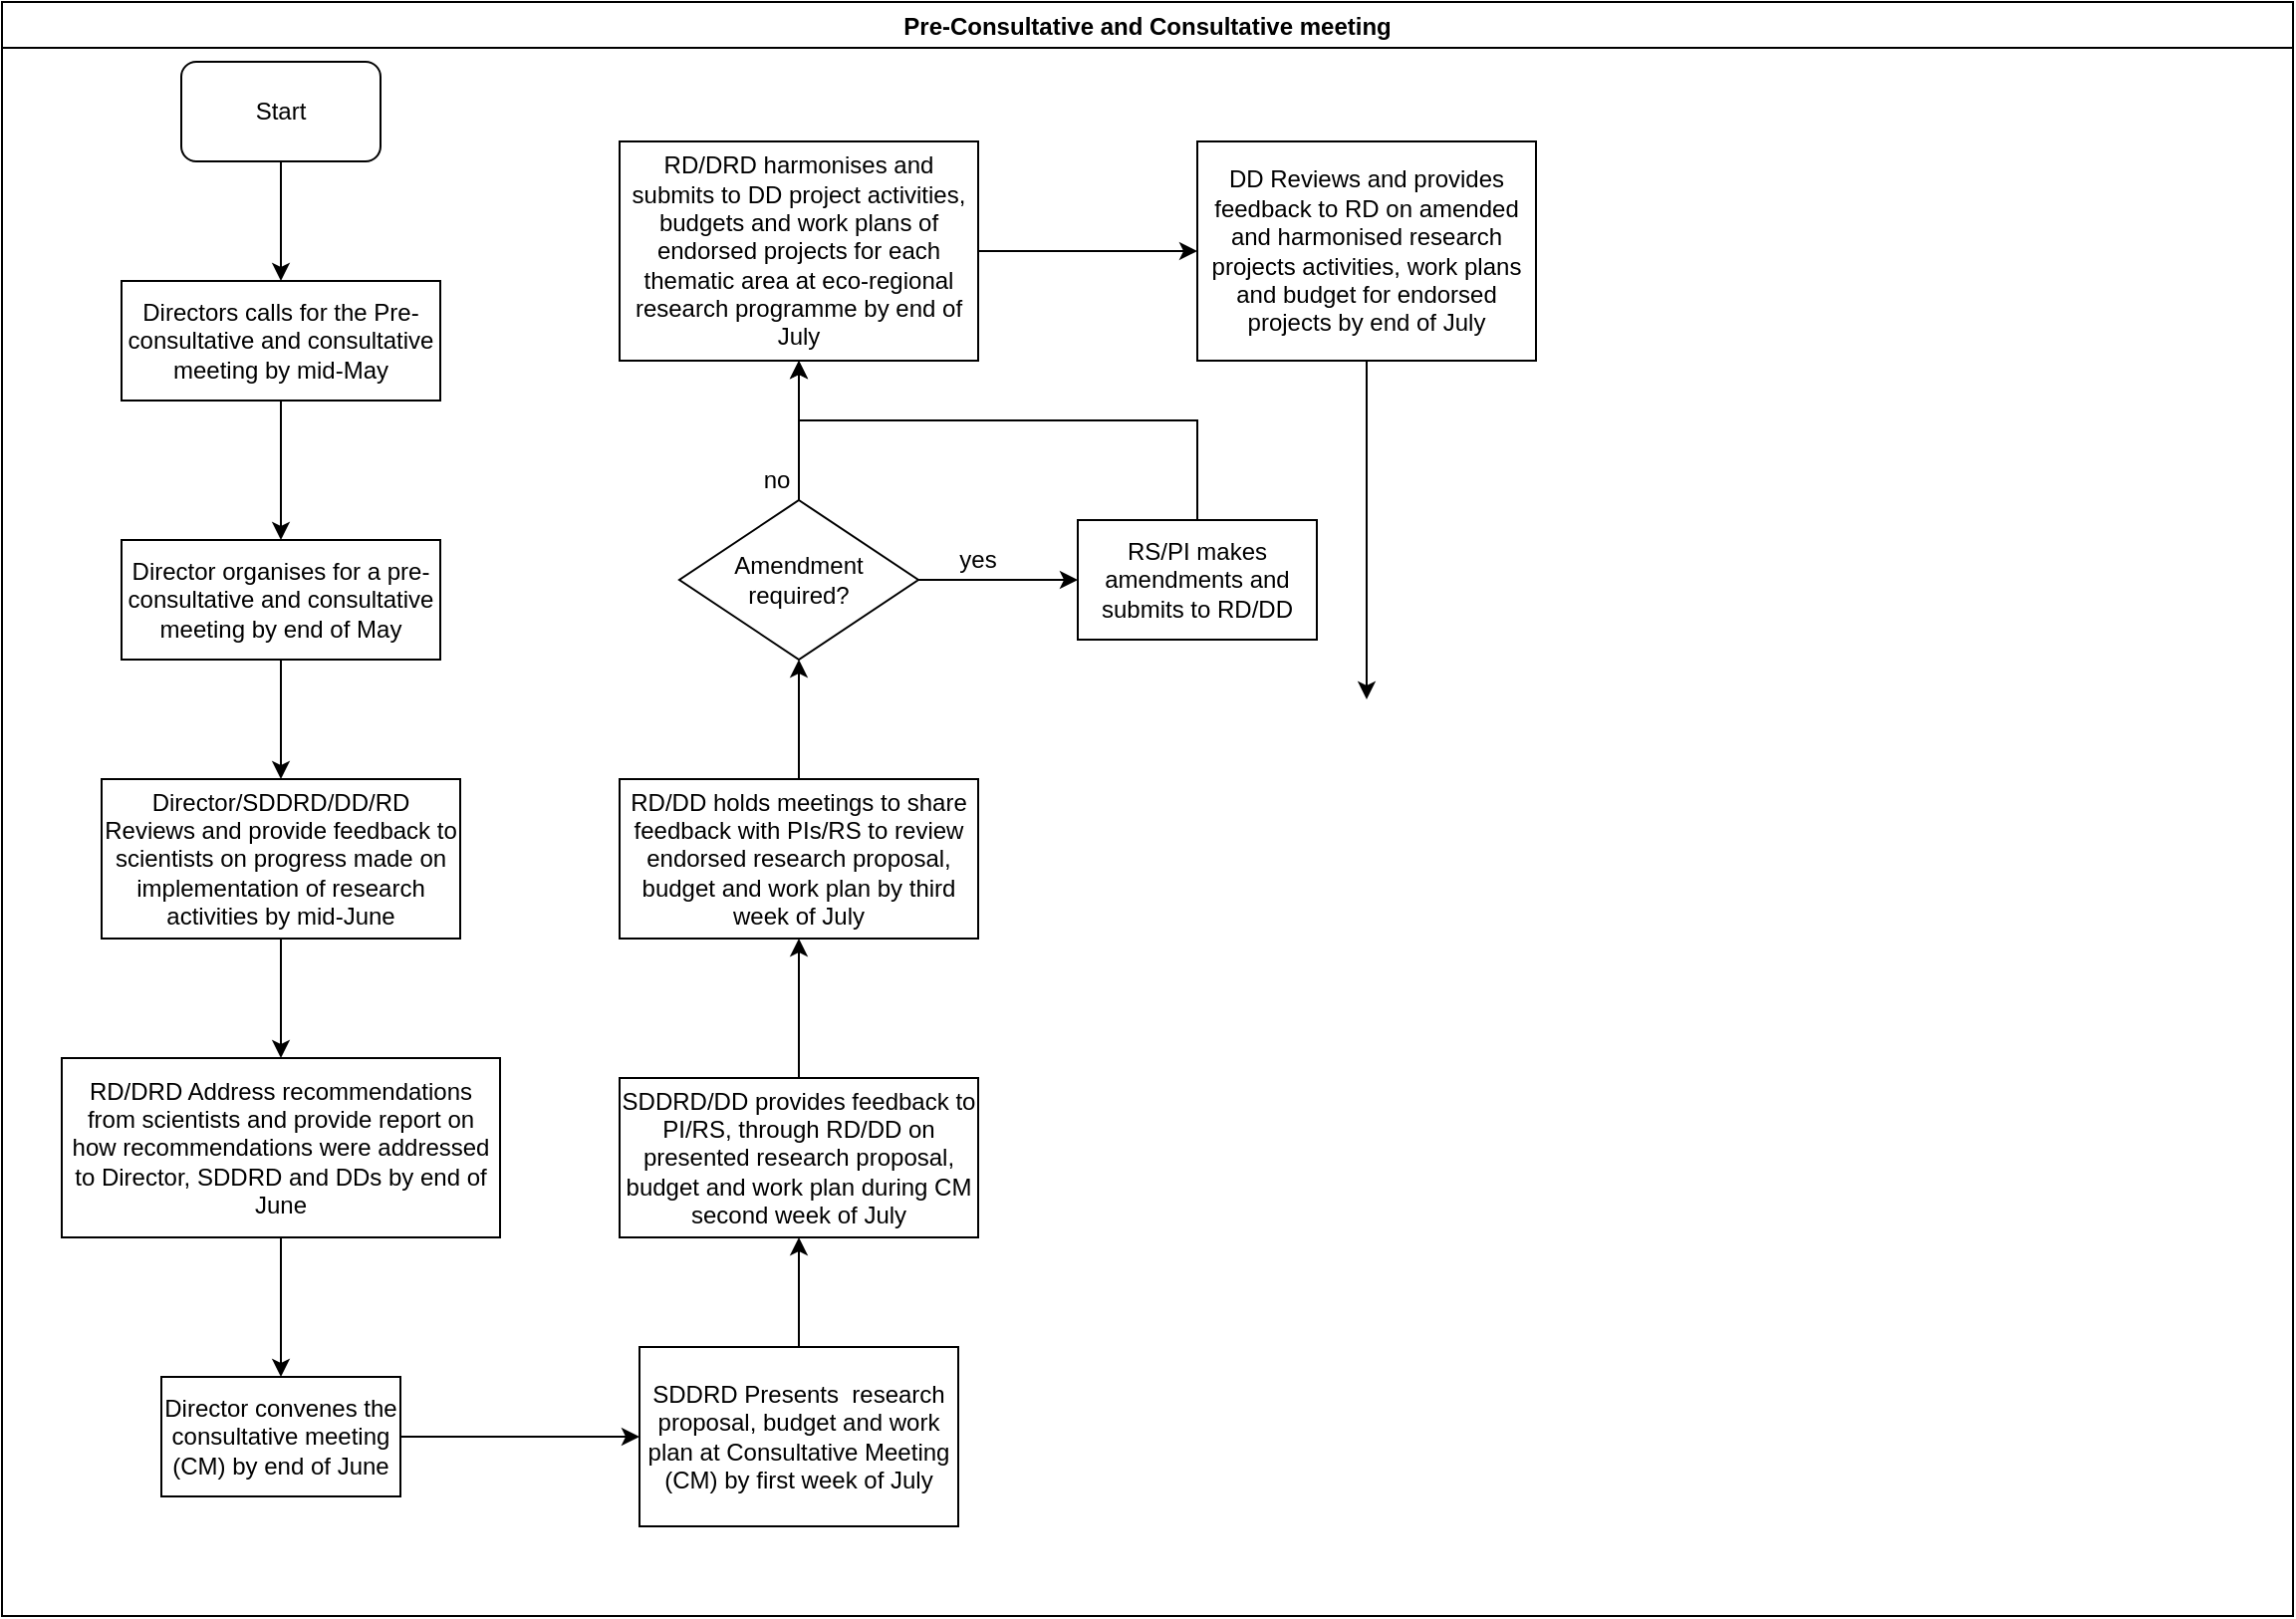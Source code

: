 <mxfile version="14.2.7" type="github">
  <diagram id="7WZmSiz0M4jWql_Y_E7b" name="Page-1">
    <mxGraphModel dx="1038" dy="547" grid="1" gridSize="10" guides="1" tooltips="1" connect="1" arrows="1" fold="1" page="1" pageScale="1" pageWidth="1169" pageHeight="827" math="0" shadow="0">
      <root>
        <mxCell id="0" />
        <mxCell id="1" parent="0" />
        <mxCell id="KGjc-fxRxSXkj4jjtw1g-1" value="Pre-Consultative and Consultative meeting" style="swimlane;" vertex="1" parent="1">
          <mxGeometry x="10" y="10" width="1150" height="810" as="geometry" />
        </mxCell>
        <mxCell id="KGjc-fxRxSXkj4jjtw1g-2" value="Start" style="rounded=1;whiteSpace=wrap;html=1;" vertex="1" parent="KGjc-fxRxSXkj4jjtw1g-1">
          <mxGeometry x="90" y="30" width="100" height="50" as="geometry" />
        </mxCell>
        <mxCell id="KGjc-fxRxSXkj4jjtw1g-5" value="Directors calls for the Pre-consultative and consultative meeting by mid-May" style="rounded=0;whiteSpace=wrap;html=1;" vertex="1" parent="KGjc-fxRxSXkj4jjtw1g-1">
          <mxGeometry x="60" y="140" width="160" height="60" as="geometry" />
        </mxCell>
        <mxCell id="KGjc-fxRxSXkj4jjtw1g-4" value="" style="edgeStyle=orthogonalEdgeStyle;rounded=0;orthogonalLoop=1;jettySize=auto;html=1;entryX=0.5;entryY=0;entryDx=0;entryDy=0;" edge="1" parent="KGjc-fxRxSXkj4jjtw1g-1" source="KGjc-fxRxSXkj4jjtw1g-2" target="KGjc-fxRxSXkj4jjtw1g-5">
          <mxGeometry relative="1" as="geometry">
            <mxPoint x="140" y="155" as="targetPoint" />
          </mxGeometry>
        </mxCell>
        <mxCell id="KGjc-fxRxSXkj4jjtw1g-12" value="Director convenes the consultative meeting (CM) by end of June" style="whiteSpace=wrap;html=1;rounded=0;" vertex="1" parent="KGjc-fxRxSXkj4jjtw1g-1">
          <mxGeometry x="80" y="690" width="120" height="60" as="geometry" />
        </mxCell>
        <mxCell id="KGjc-fxRxSXkj4jjtw1g-14" value="SDDRD Presents&amp;nbsp; research proposal, budget and work plan at Consultative Meeting (CM) by first week of July" style="whiteSpace=wrap;html=1;rounded=0;" vertex="1" parent="KGjc-fxRxSXkj4jjtw1g-1">
          <mxGeometry x="320" y="675" width="160" height="90" as="geometry" />
        </mxCell>
        <mxCell id="KGjc-fxRxSXkj4jjtw1g-15" value="" style="edgeStyle=orthogonalEdgeStyle;rounded=0;orthogonalLoop=1;jettySize=auto;html=1;" edge="1" parent="KGjc-fxRxSXkj4jjtw1g-1" source="KGjc-fxRxSXkj4jjtw1g-12" target="KGjc-fxRxSXkj4jjtw1g-14">
          <mxGeometry relative="1" as="geometry" />
        </mxCell>
        <mxCell id="KGjc-fxRxSXkj4jjtw1g-16" value="SDDRD/DD provides feedback to PI/RS, through RD/DD on presented research proposal, budget and work plan during CM second week of July" style="whiteSpace=wrap;html=1;rounded=0;" vertex="1" parent="KGjc-fxRxSXkj4jjtw1g-1">
          <mxGeometry x="310" y="540" width="180" height="80" as="geometry" />
        </mxCell>
        <mxCell id="KGjc-fxRxSXkj4jjtw1g-17" value="" style="edgeStyle=orthogonalEdgeStyle;rounded=0;orthogonalLoop=1;jettySize=auto;html=1;" edge="1" parent="KGjc-fxRxSXkj4jjtw1g-1" source="KGjc-fxRxSXkj4jjtw1g-14" target="KGjc-fxRxSXkj4jjtw1g-16">
          <mxGeometry relative="1" as="geometry" />
        </mxCell>
        <mxCell id="KGjc-fxRxSXkj4jjtw1g-20" value="&lt;div&gt;Amendment&lt;/div&gt;&lt;div&gt;required?&lt;br&gt;&lt;/div&gt;" style="rhombus;whiteSpace=wrap;html=1;rounded=0;" vertex="1" parent="KGjc-fxRxSXkj4jjtw1g-1">
          <mxGeometry x="340" y="250" width="120" height="80" as="geometry" />
        </mxCell>
        <mxCell id="KGjc-fxRxSXkj4jjtw1g-26" value="yes" style="text;html=1;strokeColor=none;fillColor=none;align=center;verticalAlign=middle;whiteSpace=wrap;rounded=0;" vertex="1" parent="KGjc-fxRxSXkj4jjtw1g-1">
          <mxGeometry x="470" y="270" width="40" height="20" as="geometry" />
        </mxCell>
        <mxCell id="KGjc-fxRxSXkj4jjtw1g-27" value="no" style="text;html=1;strokeColor=none;fillColor=none;align=center;verticalAlign=middle;whiteSpace=wrap;rounded=0;" vertex="1" parent="KGjc-fxRxSXkj4jjtw1g-1">
          <mxGeometry x="369" y="230" width="40" height="20" as="geometry" />
        </mxCell>
        <mxCell id="KGjc-fxRxSXkj4jjtw1g-9" value="" style="edgeStyle=orthogonalEdgeStyle;rounded=0;orthogonalLoop=1;jettySize=auto;html=1;" edge="1" parent="1" source="KGjc-fxRxSXkj4jjtw1g-6" target="KGjc-fxRxSXkj4jjtw1g-8">
          <mxGeometry relative="1" as="geometry" />
        </mxCell>
        <mxCell id="KGjc-fxRxSXkj4jjtw1g-6" value="Director organises for a pre-consultative and consultative meeting by end of May" style="whiteSpace=wrap;html=1;rounded=0;" vertex="1" parent="1">
          <mxGeometry x="70" y="280" width="160" height="60" as="geometry" />
        </mxCell>
        <mxCell id="KGjc-fxRxSXkj4jjtw1g-7" value="" style="edgeStyle=orthogonalEdgeStyle;rounded=0;orthogonalLoop=1;jettySize=auto;html=1;" edge="1" parent="1" source="KGjc-fxRxSXkj4jjtw1g-5" target="KGjc-fxRxSXkj4jjtw1g-6">
          <mxGeometry relative="1" as="geometry" />
        </mxCell>
        <mxCell id="KGjc-fxRxSXkj4jjtw1g-11" value="" style="edgeStyle=orthogonalEdgeStyle;rounded=0;orthogonalLoop=1;jettySize=auto;html=1;" edge="1" parent="1" source="KGjc-fxRxSXkj4jjtw1g-8" target="KGjc-fxRxSXkj4jjtw1g-10">
          <mxGeometry relative="1" as="geometry" />
        </mxCell>
        <mxCell id="KGjc-fxRxSXkj4jjtw1g-8" value="Director/SDDRD/DD/RD Reviews and provide feedback to scientists on progress made on implementation of research activities by mid-June" style="whiteSpace=wrap;html=1;rounded=0;" vertex="1" parent="1">
          <mxGeometry x="60" y="400" width="180" height="80" as="geometry" />
        </mxCell>
        <mxCell id="KGjc-fxRxSXkj4jjtw1g-13" value="" style="edgeStyle=orthogonalEdgeStyle;rounded=0;orthogonalLoop=1;jettySize=auto;html=1;" edge="1" parent="1" source="KGjc-fxRxSXkj4jjtw1g-10" target="KGjc-fxRxSXkj4jjtw1g-12">
          <mxGeometry relative="1" as="geometry" />
        </mxCell>
        <mxCell id="KGjc-fxRxSXkj4jjtw1g-10" value="RD/DRD Address recommendations from scientists and provide report on how recommendations were addressed to Director, SDDRD and DDs by end of June" style="whiteSpace=wrap;html=1;rounded=0;" vertex="1" parent="1">
          <mxGeometry x="40" y="540" width="220" height="90" as="geometry" />
        </mxCell>
        <mxCell id="KGjc-fxRxSXkj4jjtw1g-21" value="" style="edgeStyle=orthogonalEdgeStyle;rounded=0;orthogonalLoop=1;jettySize=auto;html=1;" edge="1" parent="1" source="KGjc-fxRxSXkj4jjtw1g-18" target="KGjc-fxRxSXkj4jjtw1g-20">
          <mxGeometry relative="1" as="geometry" />
        </mxCell>
        <mxCell id="KGjc-fxRxSXkj4jjtw1g-18" value="RD/DD holds meetings to share feedback with PIs/RS to review endorsed research proposal, budget and work plan by third week of July" style="whiteSpace=wrap;html=1;rounded=0;" vertex="1" parent="1">
          <mxGeometry x="320" y="400" width="180" height="80" as="geometry" />
        </mxCell>
        <mxCell id="KGjc-fxRxSXkj4jjtw1g-19" value="" style="edgeStyle=orthogonalEdgeStyle;rounded=0;orthogonalLoop=1;jettySize=auto;html=1;" edge="1" parent="1" source="KGjc-fxRxSXkj4jjtw1g-16" target="KGjc-fxRxSXkj4jjtw1g-18">
          <mxGeometry relative="1" as="geometry" />
        </mxCell>
        <mxCell id="KGjc-fxRxSXkj4jjtw1g-31" value="" style="edgeStyle=orthogonalEdgeStyle;rounded=0;orthogonalLoop=1;jettySize=auto;html=1;" edge="1" parent="1" source="KGjc-fxRxSXkj4jjtw1g-22" target="KGjc-fxRxSXkj4jjtw1g-30">
          <mxGeometry relative="1" as="geometry" />
        </mxCell>
        <mxCell id="KGjc-fxRxSXkj4jjtw1g-22" value="RD/DRD harmonises and submits to DD project activities, budgets and work plans of endorsed projects for each thematic area at eco-regional research programme by end of July" style="whiteSpace=wrap;html=1;rounded=0;" vertex="1" parent="1">
          <mxGeometry x="320" y="80" width="180" height="110" as="geometry" />
        </mxCell>
        <mxCell id="KGjc-fxRxSXkj4jjtw1g-23" value="" style="edgeStyle=orthogonalEdgeStyle;rounded=0;orthogonalLoop=1;jettySize=auto;html=1;" edge="1" parent="1" source="KGjc-fxRxSXkj4jjtw1g-20" target="KGjc-fxRxSXkj4jjtw1g-22">
          <mxGeometry relative="1" as="geometry" />
        </mxCell>
        <mxCell id="KGjc-fxRxSXkj4jjtw1g-29" value="" style="edgeStyle=orthogonalEdgeStyle;rounded=0;orthogonalLoop=1;jettySize=auto;html=1;entryX=0.5;entryY=1;entryDx=0;entryDy=0;exitX=0.5;exitY=0;exitDx=0;exitDy=0;" edge="1" parent="1" source="KGjc-fxRxSXkj4jjtw1g-24" target="KGjc-fxRxSXkj4jjtw1g-22">
          <mxGeometry relative="1" as="geometry">
            <mxPoint x="610" y="190" as="targetPoint" />
            <Array as="points">
              <mxPoint x="610" y="220" />
              <mxPoint x="410" y="220" />
            </Array>
          </mxGeometry>
        </mxCell>
        <mxCell id="KGjc-fxRxSXkj4jjtw1g-24" value="RS/PI makes amendments and submits to RD/DD" style="whiteSpace=wrap;html=1;rounded=0;" vertex="1" parent="1">
          <mxGeometry x="550" y="270" width="120" height="60" as="geometry" />
        </mxCell>
        <mxCell id="KGjc-fxRxSXkj4jjtw1g-25" value="" style="edgeStyle=orthogonalEdgeStyle;rounded=0;orthogonalLoop=1;jettySize=auto;html=1;" edge="1" parent="1" source="KGjc-fxRxSXkj4jjtw1g-20" target="KGjc-fxRxSXkj4jjtw1g-24">
          <mxGeometry relative="1" as="geometry" />
        </mxCell>
        <mxCell id="KGjc-fxRxSXkj4jjtw1g-32" value="" style="edgeStyle=orthogonalEdgeStyle;rounded=0;orthogonalLoop=1;jettySize=auto;html=1;" edge="1" parent="1" source="KGjc-fxRxSXkj4jjtw1g-30">
          <mxGeometry relative="1" as="geometry">
            <mxPoint x="695" y="360" as="targetPoint" />
          </mxGeometry>
        </mxCell>
        <mxCell id="KGjc-fxRxSXkj4jjtw1g-30" value="DD Reviews and provides feedback to RD on amended and harmonised research projects activities, work plans and budget for endorsed projects by end of July" style="whiteSpace=wrap;html=1;rounded=0;" vertex="1" parent="1">
          <mxGeometry x="610" y="80" width="170" height="110" as="geometry" />
        </mxCell>
      </root>
    </mxGraphModel>
  </diagram>
</mxfile>
